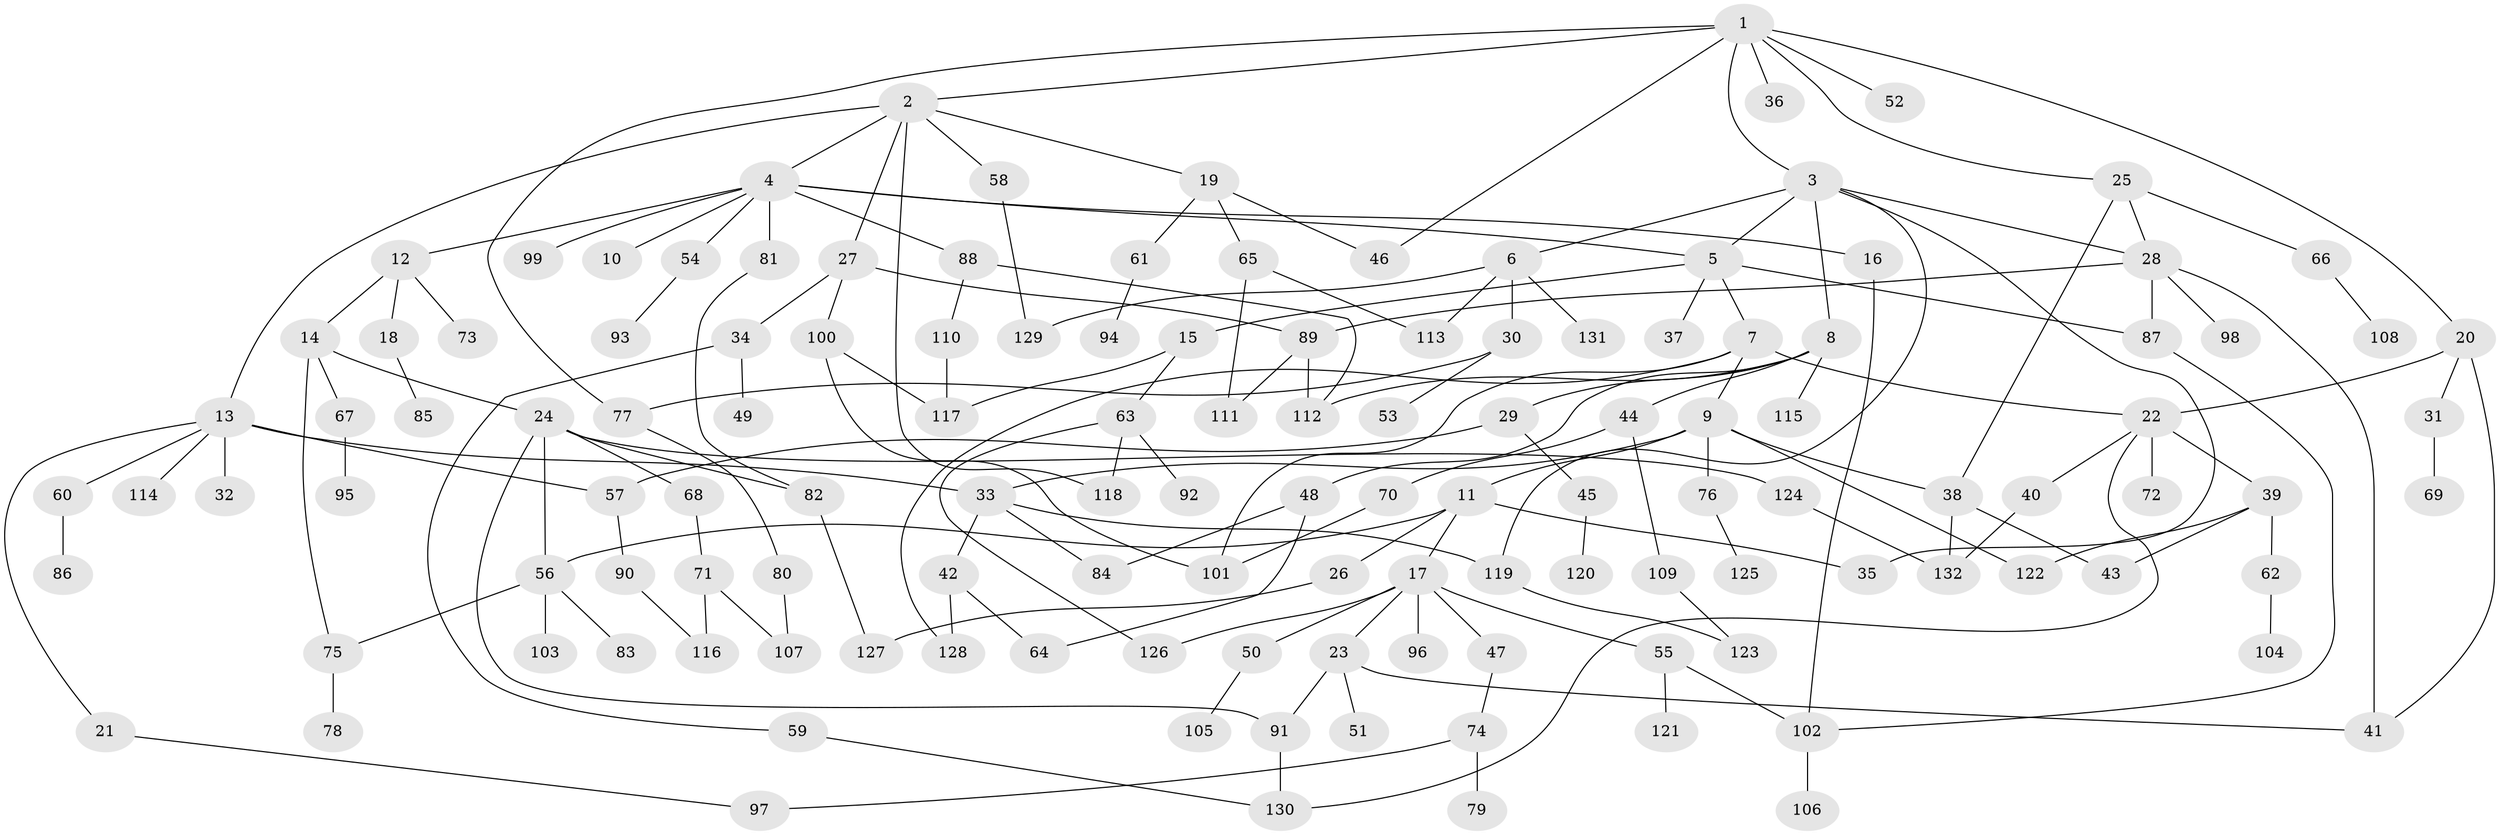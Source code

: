 // Generated by graph-tools (version 1.1) at 2025/25/03/09/25 03:25:30]
// undirected, 132 vertices, 176 edges
graph export_dot {
graph [start="1"]
  node [color=gray90,style=filled];
  1;
  2;
  3;
  4;
  5;
  6;
  7;
  8;
  9;
  10;
  11;
  12;
  13;
  14;
  15;
  16;
  17;
  18;
  19;
  20;
  21;
  22;
  23;
  24;
  25;
  26;
  27;
  28;
  29;
  30;
  31;
  32;
  33;
  34;
  35;
  36;
  37;
  38;
  39;
  40;
  41;
  42;
  43;
  44;
  45;
  46;
  47;
  48;
  49;
  50;
  51;
  52;
  53;
  54;
  55;
  56;
  57;
  58;
  59;
  60;
  61;
  62;
  63;
  64;
  65;
  66;
  67;
  68;
  69;
  70;
  71;
  72;
  73;
  74;
  75;
  76;
  77;
  78;
  79;
  80;
  81;
  82;
  83;
  84;
  85;
  86;
  87;
  88;
  89;
  90;
  91;
  92;
  93;
  94;
  95;
  96;
  97;
  98;
  99;
  100;
  101;
  102;
  103;
  104;
  105;
  106;
  107;
  108;
  109;
  110;
  111;
  112;
  113;
  114;
  115;
  116;
  117;
  118;
  119;
  120;
  121;
  122;
  123;
  124;
  125;
  126;
  127;
  128;
  129;
  130;
  131;
  132;
  1 -- 2;
  1 -- 3;
  1 -- 20;
  1 -- 25;
  1 -- 36;
  1 -- 46;
  1 -- 52;
  1 -- 77;
  2 -- 4;
  2 -- 13;
  2 -- 19;
  2 -- 27;
  2 -- 58;
  2 -- 118;
  3 -- 5;
  3 -- 6;
  3 -- 8;
  3 -- 28;
  3 -- 119;
  3 -- 35;
  4 -- 10;
  4 -- 12;
  4 -- 16;
  4 -- 54;
  4 -- 81;
  4 -- 88;
  4 -- 99;
  4 -- 5;
  5 -- 7;
  5 -- 15;
  5 -- 37;
  5 -- 87;
  6 -- 30;
  6 -- 113;
  6 -- 131;
  6 -- 129;
  7 -- 9;
  7 -- 22;
  7 -- 128;
  7 -- 101;
  8 -- 29;
  8 -- 44;
  8 -- 48;
  8 -- 115;
  8 -- 112;
  9 -- 11;
  9 -- 33;
  9 -- 38;
  9 -- 76;
  9 -- 122;
  11 -- 17;
  11 -- 26;
  11 -- 35;
  11 -- 56;
  12 -- 14;
  12 -- 18;
  12 -- 73;
  13 -- 21;
  13 -- 32;
  13 -- 60;
  13 -- 114;
  13 -- 33;
  13 -- 57;
  14 -- 24;
  14 -- 67;
  14 -- 75;
  15 -- 63;
  15 -- 117;
  16 -- 102;
  17 -- 23;
  17 -- 47;
  17 -- 50;
  17 -- 55;
  17 -- 96;
  17 -- 126;
  18 -- 85;
  19 -- 61;
  19 -- 65;
  19 -- 46;
  20 -- 31;
  20 -- 41;
  20 -- 22;
  21 -- 97;
  22 -- 39;
  22 -- 40;
  22 -- 72;
  22 -- 130;
  23 -- 51;
  23 -- 91;
  23 -- 41;
  24 -- 68;
  24 -- 82;
  24 -- 91;
  24 -- 124;
  24 -- 56;
  25 -- 66;
  25 -- 38;
  25 -- 28;
  26 -- 127;
  27 -- 34;
  27 -- 100;
  27 -- 89;
  28 -- 87;
  28 -- 89;
  28 -- 98;
  28 -- 41;
  29 -- 45;
  29 -- 57;
  30 -- 53;
  30 -- 77;
  31 -- 69;
  33 -- 42;
  33 -- 84;
  33 -- 119;
  34 -- 49;
  34 -- 59;
  38 -- 43;
  38 -- 132;
  39 -- 62;
  39 -- 122;
  39 -- 43;
  40 -- 132;
  42 -- 64;
  42 -- 128;
  44 -- 70;
  44 -- 109;
  45 -- 120;
  47 -- 74;
  48 -- 84;
  48 -- 64;
  50 -- 105;
  54 -- 93;
  55 -- 121;
  55 -- 102;
  56 -- 83;
  56 -- 103;
  56 -- 75;
  57 -- 90;
  58 -- 129;
  59 -- 130;
  60 -- 86;
  61 -- 94;
  62 -- 104;
  63 -- 92;
  63 -- 118;
  63 -- 126;
  65 -- 111;
  65 -- 113;
  66 -- 108;
  67 -- 95;
  68 -- 71;
  70 -- 101;
  71 -- 107;
  71 -- 116;
  74 -- 79;
  74 -- 97;
  75 -- 78;
  76 -- 125;
  77 -- 80;
  80 -- 107;
  81 -- 82;
  82 -- 127;
  87 -- 102;
  88 -- 110;
  88 -- 112;
  89 -- 112;
  89 -- 111;
  90 -- 116;
  91 -- 130;
  100 -- 101;
  100 -- 117;
  102 -- 106;
  109 -- 123;
  110 -- 117;
  119 -- 123;
  124 -- 132;
}
